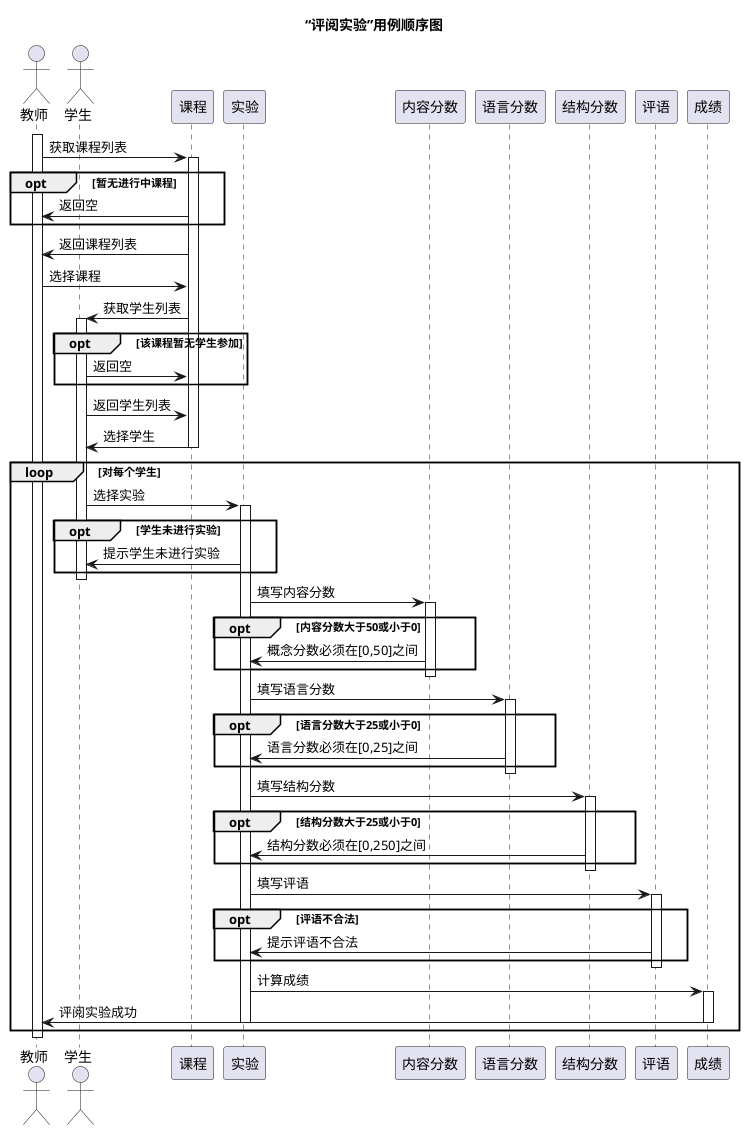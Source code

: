 @startuml

title:“评阅实验”用例顺序图

actor 教师
actor 学生
participant 课程
participant 实验
participant 内容分数
participant 语言分数
participant 结构分数
participant 评语
participant 成绩

activate 教师
    教师->课程:获取课程列表
    activate 课程
        opt 暂无进行中课程
            课程->教师:返回空
        end opt
        课程->教师:返回课程列表
        教师->课程:选择课程

        课程->学生:获取学生列表
        activate 学生
            opt 该课程暂无学生参加
                学生->课程:返回空
            end opt
            学生->课程:返回学生列表
            课程->学生:选择学生
    deactivate 课程

            loop 对每个学生
                学生->实验:选择实验
                activate 实验
                    opt 学生未进行实验
                        实验->学生:提示学生未进行实验
                    end opt
        deactivate 学生

                实验->内容分数:填写内容分数
                activate 内容分数
                    opt 内容分数大于50或小于0
                        内容分数->实验:概念分数必须在[0,50]之间
                    end opt
                deactivate 内容分数

                实验->语言分数:填写语言分数
                activate 语言分数
                    opt 语言分数大于25或小于0
                        语言分数->实验:语言分数必须在[0,25]之间
                    end opt
                deactivate 语言分数

                实验->结构分数:填写结构分数
                activate 结构分数
                    opt 结构分数大于25或小于0
                        结构分数->实验:结构分数必须在[0,250]之间
                    end opt
                deactivate 结构分数


                实验->评语:填写评语
                activate 评语
                    opt 评语不合法
                        评语->实验:提示评语不合法
                    end opt
                deactivate 评语

                实验->成绩:计算成绩
                activate 成绩
                    成绩->教师:评阅实验成功
                deactivate 成绩
            deactivate 实验
        end loop
deactivate 教师

@enduml
